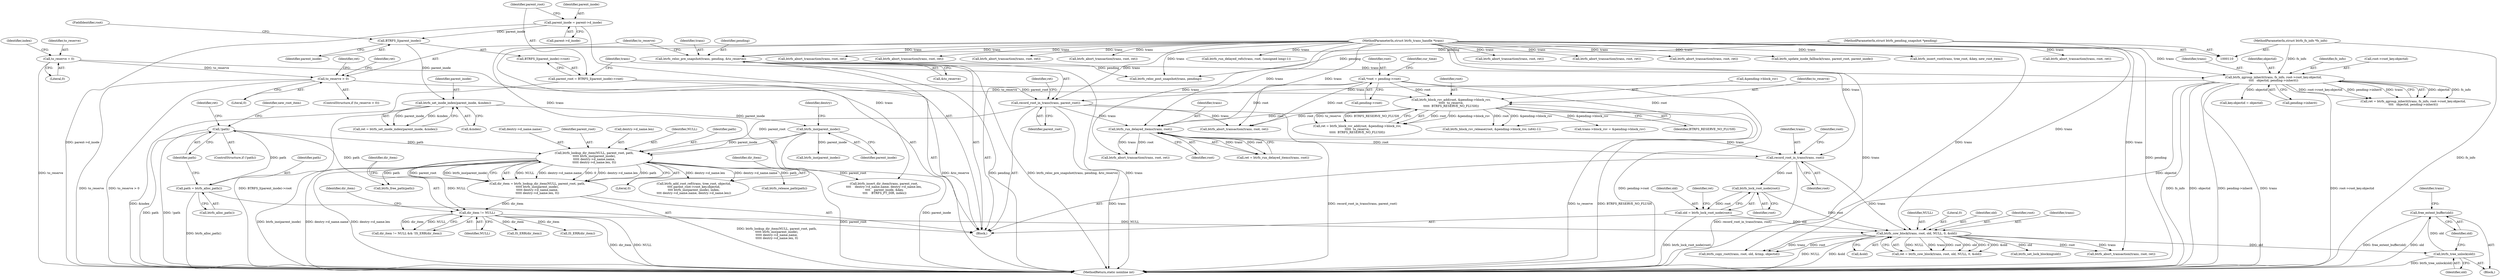 digraph "0_linux_9c52057c698fb96f8f07e7a4bcf4801a092bda89_2@API" {
"1000519" [label="(Call,free_extent_buffer(old))"];
"1000517" [label="(Call,btrfs_tree_unlock(old))"];
"1000506" [label="(Call,btrfs_cow_block(trans, root, old, NULL, 0, &old))"];
"1000383" [label="(Call,record_root_in_trans(trans, root))"];
"1000372" [label="(Call,btrfs_run_delayed_items(trans, root))"];
"1000308" [label="(Call,record_root_in_trans(trans, parent_root))"];
"1000236" [label="(Call,btrfs_qgroup_inherit(trans, fs_info, root->root_key.objectid,\n\t\t\t\t   objectid, pending->inherit))"];
"1000205" [label="(Call,btrfs_reloc_pre_snapshot(trans, pending, &to_reserve))"];
"1000111" [label="(MethodParameterIn,struct btrfs_trans_handle *trans)"];
"1000113" [label="(MethodParameterIn,struct btrfs_pending_snapshot *pending)"];
"1000112" [label="(MethodParameterIn,struct btrfs_fs_info *fs_info)"];
"1000302" [label="(Call,parent_root = BTRFS_I(parent_inode)->root)"];
"1000124" [label="(Call,*root = pending->root)"];
"1000217" [label="(Call,btrfs_block_rsv_add(root, &pending->block_rsv,\n\t\t\t\t\t  to_reserve,\n\t\t\t\t\t  BTRFS_RESERVE_NO_FLUSH))"];
"1000211" [label="(Call,to_reserve > 0)"];
"1000144" [label="(Call,to_reserve = 0)"];
"1000502" [label="(Call,btrfs_lock_root_node(root))"];
"1000500" [label="(Call,old = btrfs_lock_root_node(root))"];
"1000340" [label="(Call,dir_item != NULL)"];
"1000319" [label="(Call,dir_item = btrfs_lookup_dir_item(NULL, parent_root, path,\n\t\t\t\t\t btrfs_ino(parent_inode),\n\t\t\t\t\t dentry->d_name.name,\n\t\t\t\t\t dentry->d_name.len, 0))"];
"1000321" [label="(Call,btrfs_lookup_dir_item(NULL, parent_root, path,\n\t\t\t\t\t btrfs_ino(parent_inode),\n\t\t\t\t\t dentry->d_name.name,\n\t\t\t\t\t dentry->d_name.len, 0))"];
"1000158" [label="(Call,!path)"];
"1000154" [label="(Call,path = btrfs_alloc_path())"];
"1000325" [label="(Call,btrfs_ino(parent_inode))"];
"1000313" [label="(Call,btrfs_set_inode_index(parent_inode, &index))"];
"1000305" [label="(Call,BTRFS_I(parent_inode))"];
"1000297" [label="(Call,parent_inode = parent->d_inode)"];
"1000224" [label="(Identifier,BTRFS_RESERVE_NO_FLUSH)"];
"1000124" [label="(Call,*root = pending->root)"];
"1000385" [label="(Identifier,root)"];
"1000660" [label="(Call,btrfs_abort_transaction(trans, root, ret))"];
"1000544" [label="(Call,btrfs_abort_transaction(trans, root, ret))"];
"1000507" [label="(Identifier,trans)"];
"1000744" [label="(Call,btrfs_update_inode_fallback(trans, parent_root, parent_inode))"];
"1000257" [label="(Call,key.objectid = objectid)"];
"1000503" [label="(Identifier,root)"];
"1000567" [label="(Call,btrfs_insert_root(trans, tree_root, &key, new_root_item))"];
"1000510" [label="(Identifier,NULL)"];
"1000302" [label="(Call,parent_root = BTRFS_I(parent_inode)->root)"];
"1000213" [label="(Literal,0)"];
"1000332" [label="(Call,dentry->d_name.len)"];
"1000519" [label="(Call,free_extent_buffer(old))"];
"1000298" [label="(Identifier,parent_inode)"];
"1000312" [label="(Identifier,ret)"];
"1000297" [label="(Call,parent_inode = parent->d_inode)"];
"1000325" [label="(Call,btrfs_ino(parent_inode))"];
"1000612" [label="(Call,btrfs_abort_transaction(trans, root, ret))"];
"1000308" [label="(Call,record_root_in_trans(trans, parent_root))"];
"1000506" [label="(Call,btrfs_cow_block(trans, root, old, NULL, 0, &old))"];
"1000322" [label="(Identifier,NULL)"];
"1000339" [label="(Call,dir_item != NULL && !IS_ERR(dir_item))"];
"1000520" [label="(Identifier,old)"];
"1000596" [label="(Call,btrfs_ino(parent_inode))"];
"1000526" [label="(Call,btrfs_set_lock_blocking(old))"];
"1000299" [label="(Call,parent->d_inode)"];
"1000769" [label="(Call,btrfs_block_rsv_release(root, &pending->block_rsv, (u64)-1))"];
"1000517" [label="(Call,btrfs_tree_unlock(old))"];
"1000329" [label="(Identifier,dentry)"];
"1000324" [label="(Identifier,path)"];
"1000212" [label="(Identifier,to_reserve)"];
"1000159" [label="(Identifier,path)"];
"1000677" [label="(Call,btrfs_abort_transaction(trans, root, ret))"];
"1000140" [label="(Identifier,cur_time)"];
"1000505" [label="(Identifier,ret)"];
"1000162" [label="(Identifier,ret)"];
"1000217" [label="(Call,btrfs_block_rsv_add(root, &pending->block_rsv,\n\t\t\t\t\t  to_reserve,\n\t\t\t\t\t  BTRFS_RESERVE_NO_FLUSH))"];
"1000327" [label="(Call,dentry->d_name.name)"];
"1000157" [label="(ControlStructure,if (!path))"];
"1000341" [label="(Identifier,dir_item)"];
"1000144" [label="(Call,to_reserve = 0)"];
"1000500" [label="(Call,old = btrfs_lock_root_node(root))"];
"1000715" [label="(Call,btrfs_abort_transaction(trans, root, ret))"];
"1000345" [label="(Identifier,dir_item)"];
"1000384" [label="(Identifier,trans)"];
"1000235" [label="(Identifier,ret)"];
"1000323" [label="(Identifier,parent_root)"];
"1000245" [label="(Call,pending->inherit)"];
"1000326" [label="(Identifier,parent_inode)"];
"1000306" [label="(Identifier,parent_inode)"];
"1000530" [label="(Call,btrfs_copy_root(trans, root, old, &tmp, objectid))"];
"1000303" [label="(Identifier,parent_root)"];
"1000511" [label="(Literal,0)"];
"1000154" [label="(Call,path = btrfs_alloc_path())"];
"1000305" [label="(Call,BTRFS_I(parent_inode))"];
"1000216" [label="(Identifier,ret)"];
"1000114" [label="(Block,)"];
"1000750" [label="(Call,btrfs_abort_transaction(trans, root, ret))"];
"1000309" [label="(Identifier,trans)"];
"1000383" [label="(Call,record_root_in_trans(trans, root))"];
"1000342" [label="(Identifier,NULL)"];
"1000155" [label="(Identifier,path)"];
"1000314" [label="(Identifier,parent_inode)"];
"1000337" [label="(Literal,0)"];
"1000521" [label="(Call,btrfs_abort_transaction(trans, root, ret))"];
"1000647" [label="(Call,btrfs_abort_transaction(trans, root, ret))"];
"1000315" [label="(Call,&index)"];
"1000211" [label="(Call,to_reserve > 0)"];
"1000344" [label="(Call,IS_ERR(dir_item))"];
"1000234" [label="(Call,ret = btrfs_qgroup_inherit(trans, fs_info, root->root_key.objectid,\n\t\t\t\t   objectid, pending->inherit))"];
"1000126" [label="(Call,pending->root)"];
"1000587" [label="(Call,btrfs_add_root_ref(trans, tree_root, objectid,\n\t\t\t\t parent_root->root_key.objectid,\n\t\t\t\t btrfs_ino(parent_inode), index,\n\t\t\t\t dentry->d_name.name, dentry->d_name.len))"];
"1000374" [label="(Identifier,root)"];
"1000363" [label="(Call,btrfs_abort_transaction(trans, root, ret))"];
"1000244" [label="(Identifier,objectid)"];
"1000146" [label="(Literal,0)"];
"1000112" [label="(MethodParameterIn,struct btrfs_fs_info *fs_info)"];
"1000516" [label="(Block,)"];
"1000667" [label="(Call,btrfs_run_delayed_refs(trans, root, (unsigned long)-1))"];
"1000522" [label="(Identifier,trans)"];
"1000654" [label="(Call,btrfs_reloc_post_snapshot(trans, pending))"];
"1000518" [label="(Identifier,old)"];
"1000158" [label="(Call,!path)"];
"1000502" [label="(Call,btrfs_lock_root_node(root))"];
"1000149" [label="(Identifier,index)"];
"1000238" [label="(Identifier,fs_info)"];
"1000223" [label="(Identifier,to_reserve)"];
"1000304" [label="(Call,BTRFS_I(parent_inode)->root)"];
"1000684" [label="(Call,btrfs_insert_dir_item(trans, parent_root,\n\t\t\t\t    dentry->d_name.name, dentry->d_name.len,\n \t\t\t\t    parent_inode, &key,\n \t\t\t\t    BTRFS_FT_DIR, index))"];
"1000512" [label="(Call,&old)"];
"1000207" [label="(Identifier,pending)"];
"1000320" [label="(Identifier,dir_item)"];
"1000766" [label="(Call,btrfs_free_path(path))"];
"1000580" [label="(Call,btrfs_abort_transaction(trans, root, ret))"];
"1000378" [label="(Call,btrfs_abort_transaction(trans, root, ret))"];
"1000239" [label="(Call,root->root_key.objectid)"];
"1000156" [label="(Call,btrfs_alloc_path())"];
"1000280" [label="(Call,trans->block_rsv = &pending->block_rsv)"];
"1000321" [label="(Call,btrfs_lookup_dir_item(NULL, parent_root, path,\n\t\t\t\t\t btrfs_ino(parent_inode),\n\t\t\t\t\t dentry->d_name.name,\n\t\t\t\t\t dentry->d_name.len, 0))"];
"1000372" [label="(Call,btrfs_run_delayed_items(trans, root))"];
"1000218" [label="(Identifier,root)"];
"1000313" [label="(Call,btrfs_set_inode_index(parent_inode, &index))"];
"1000389" [label="(Identifier,root)"];
"1000210" [label="(ControlStructure,if (to_reserve > 0))"];
"1000368" [label="(Call,btrfs_release_path(path))"];
"1000509" [label="(Identifier,old)"];
"1000125" [label="(Identifier,root)"];
"1000508" [label="(Identifier,root)"];
"1000219" [label="(Call,&pending->block_rsv)"];
"1000145" [label="(Identifier,to_reserve)"];
"1000171" [label="(Identifier,new_root_item)"];
"1000311" [label="(Call,ret = btrfs_set_inode_index(parent_inode, &index))"];
"1000205" [label="(Call,btrfs_reloc_pre_snapshot(trans, pending, &to_reserve))"];
"1000236" [label="(Call,btrfs_qgroup_inherit(trans, fs_info, root->root_key.objectid,\n\t\t\t\t   objectid, pending->inherit))"];
"1000501" [label="(Identifier,old)"];
"1000781" [label="(MethodReturn,static noinline int)"];
"1000370" [label="(Call,ret = btrfs_run_delayed_items(trans, root))"];
"1000356" [label="(Call,IS_ERR(dir_item))"];
"1000111" [label="(MethodParameterIn,struct btrfs_trans_handle *trans)"];
"1000373" [label="(Identifier,trans)"];
"1000215" [label="(Call,ret = btrfs_block_rsv_add(root, &pending->block_rsv,\n\t\t\t\t\t  to_reserve,\n\t\t\t\t\t  BTRFS_RESERVE_NO_FLUSH))"];
"1000237" [label="(Identifier,trans)"];
"1000206" [label="(Identifier,trans)"];
"1000319" [label="(Call,dir_item = btrfs_lookup_dir_item(NULL, parent_root, path,\n\t\t\t\t\t btrfs_ino(parent_inode),\n\t\t\t\t\t dentry->d_name.name,\n\t\t\t\t\t dentry->d_name.len, 0))"];
"1000113" [label="(MethodParameterIn,struct btrfs_pending_snapshot *pending)"];
"1000340" [label="(Call,dir_item != NULL)"];
"1000504" [label="(Call,ret = btrfs_cow_block(trans, root, old, NULL, 0, &old))"];
"1000208" [label="(Call,&to_reserve)"];
"1000307" [label="(FieldIdentifier,root)"];
"1000310" [label="(Identifier,parent_root)"];
"1000519" -> "1000516"  [label="AST: "];
"1000519" -> "1000520"  [label="CFG: "];
"1000520" -> "1000519"  [label="AST: "];
"1000522" -> "1000519"  [label="CFG: "];
"1000519" -> "1000781"  [label="DDG: old"];
"1000519" -> "1000781"  [label="DDG: free_extent_buffer(old)"];
"1000517" -> "1000519"  [label="DDG: old"];
"1000517" -> "1000516"  [label="AST: "];
"1000517" -> "1000518"  [label="CFG: "];
"1000518" -> "1000517"  [label="AST: "];
"1000520" -> "1000517"  [label="CFG: "];
"1000517" -> "1000781"  [label="DDG: btrfs_tree_unlock(old)"];
"1000506" -> "1000517"  [label="DDG: old"];
"1000506" -> "1000504"  [label="AST: "];
"1000506" -> "1000512"  [label="CFG: "];
"1000507" -> "1000506"  [label="AST: "];
"1000508" -> "1000506"  [label="AST: "];
"1000509" -> "1000506"  [label="AST: "];
"1000510" -> "1000506"  [label="AST: "];
"1000511" -> "1000506"  [label="AST: "];
"1000512" -> "1000506"  [label="AST: "];
"1000504" -> "1000506"  [label="CFG: "];
"1000506" -> "1000781"  [label="DDG: &old"];
"1000506" -> "1000781"  [label="DDG: NULL"];
"1000506" -> "1000504"  [label="DDG: NULL"];
"1000506" -> "1000504"  [label="DDG: trans"];
"1000506" -> "1000504"  [label="DDG: root"];
"1000506" -> "1000504"  [label="DDG: old"];
"1000506" -> "1000504"  [label="DDG: 0"];
"1000506" -> "1000504"  [label="DDG: &old"];
"1000383" -> "1000506"  [label="DDG: trans"];
"1000111" -> "1000506"  [label="DDG: trans"];
"1000502" -> "1000506"  [label="DDG: root"];
"1000500" -> "1000506"  [label="DDG: old"];
"1000340" -> "1000506"  [label="DDG: NULL"];
"1000506" -> "1000521"  [label="DDG: trans"];
"1000506" -> "1000521"  [label="DDG: root"];
"1000506" -> "1000526"  [label="DDG: old"];
"1000506" -> "1000530"  [label="DDG: trans"];
"1000506" -> "1000530"  [label="DDG: root"];
"1000383" -> "1000114"  [label="AST: "];
"1000383" -> "1000385"  [label="CFG: "];
"1000384" -> "1000383"  [label="AST: "];
"1000385" -> "1000383"  [label="AST: "];
"1000389" -> "1000383"  [label="CFG: "];
"1000383" -> "1000781"  [label="DDG: record_root_in_trans(trans, root)"];
"1000372" -> "1000383"  [label="DDG: trans"];
"1000372" -> "1000383"  [label="DDG: root"];
"1000111" -> "1000383"  [label="DDG: trans"];
"1000383" -> "1000502"  [label="DDG: root"];
"1000372" -> "1000370"  [label="AST: "];
"1000372" -> "1000374"  [label="CFG: "];
"1000373" -> "1000372"  [label="AST: "];
"1000374" -> "1000372"  [label="AST: "];
"1000370" -> "1000372"  [label="CFG: "];
"1000372" -> "1000370"  [label="DDG: trans"];
"1000372" -> "1000370"  [label="DDG: root"];
"1000308" -> "1000372"  [label="DDG: trans"];
"1000111" -> "1000372"  [label="DDG: trans"];
"1000124" -> "1000372"  [label="DDG: root"];
"1000217" -> "1000372"  [label="DDG: root"];
"1000372" -> "1000378"  [label="DDG: trans"];
"1000372" -> "1000378"  [label="DDG: root"];
"1000308" -> "1000114"  [label="AST: "];
"1000308" -> "1000310"  [label="CFG: "];
"1000309" -> "1000308"  [label="AST: "];
"1000310" -> "1000308"  [label="AST: "];
"1000312" -> "1000308"  [label="CFG: "];
"1000308" -> "1000781"  [label="DDG: trans"];
"1000308" -> "1000781"  [label="DDG: record_root_in_trans(trans, parent_root)"];
"1000236" -> "1000308"  [label="DDG: trans"];
"1000111" -> "1000308"  [label="DDG: trans"];
"1000302" -> "1000308"  [label="DDG: parent_root"];
"1000308" -> "1000321"  [label="DDG: parent_root"];
"1000308" -> "1000363"  [label="DDG: trans"];
"1000236" -> "1000234"  [label="AST: "];
"1000236" -> "1000245"  [label="CFG: "];
"1000237" -> "1000236"  [label="AST: "];
"1000238" -> "1000236"  [label="AST: "];
"1000239" -> "1000236"  [label="AST: "];
"1000244" -> "1000236"  [label="AST: "];
"1000245" -> "1000236"  [label="AST: "];
"1000234" -> "1000236"  [label="CFG: "];
"1000236" -> "1000781"  [label="DDG: trans"];
"1000236" -> "1000781"  [label="DDG: root->root_key.objectid"];
"1000236" -> "1000781"  [label="DDG: fs_info"];
"1000236" -> "1000781"  [label="DDG: objectid"];
"1000236" -> "1000781"  [label="DDG: pending->inherit"];
"1000236" -> "1000234"  [label="DDG: objectid"];
"1000236" -> "1000234"  [label="DDG: fs_info"];
"1000236" -> "1000234"  [label="DDG: root->root_key.objectid"];
"1000236" -> "1000234"  [label="DDG: pending->inherit"];
"1000236" -> "1000234"  [label="DDG: trans"];
"1000205" -> "1000236"  [label="DDG: trans"];
"1000111" -> "1000236"  [label="DDG: trans"];
"1000112" -> "1000236"  [label="DDG: fs_info"];
"1000236" -> "1000257"  [label="DDG: objectid"];
"1000236" -> "1000530"  [label="DDG: objectid"];
"1000205" -> "1000114"  [label="AST: "];
"1000205" -> "1000208"  [label="CFG: "];
"1000206" -> "1000205"  [label="AST: "];
"1000207" -> "1000205"  [label="AST: "];
"1000208" -> "1000205"  [label="AST: "];
"1000212" -> "1000205"  [label="CFG: "];
"1000205" -> "1000781"  [label="DDG: trans"];
"1000205" -> "1000781"  [label="DDG: &to_reserve"];
"1000205" -> "1000781"  [label="DDG: pending"];
"1000205" -> "1000781"  [label="DDG: btrfs_reloc_pre_snapshot(trans, pending, &to_reserve)"];
"1000111" -> "1000205"  [label="DDG: trans"];
"1000113" -> "1000205"  [label="DDG: pending"];
"1000205" -> "1000654"  [label="DDG: pending"];
"1000111" -> "1000110"  [label="AST: "];
"1000111" -> "1000781"  [label="DDG: trans"];
"1000111" -> "1000363"  [label="DDG: trans"];
"1000111" -> "1000378"  [label="DDG: trans"];
"1000111" -> "1000521"  [label="DDG: trans"];
"1000111" -> "1000530"  [label="DDG: trans"];
"1000111" -> "1000544"  [label="DDG: trans"];
"1000111" -> "1000567"  [label="DDG: trans"];
"1000111" -> "1000580"  [label="DDG: trans"];
"1000111" -> "1000587"  [label="DDG: trans"];
"1000111" -> "1000612"  [label="DDG: trans"];
"1000111" -> "1000647"  [label="DDG: trans"];
"1000111" -> "1000654"  [label="DDG: trans"];
"1000111" -> "1000660"  [label="DDG: trans"];
"1000111" -> "1000667"  [label="DDG: trans"];
"1000111" -> "1000677"  [label="DDG: trans"];
"1000111" -> "1000684"  [label="DDG: trans"];
"1000111" -> "1000715"  [label="DDG: trans"];
"1000111" -> "1000744"  [label="DDG: trans"];
"1000111" -> "1000750"  [label="DDG: trans"];
"1000113" -> "1000110"  [label="AST: "];
"1000113" -> "1000781"  [label="DDG: pending"];
"1000113" -> "1000654"  [label="DDG: pending"];
"1000112" -> "1000110"  [label="AST: "];
"1000112" -> "1000781"  [label="DDG: fs_info"];
"1000302" -> "1000114"  [label="AST: "];
"1000302" -> "1000304"  [label="CFG: "];
"1000303" -> "1000302"  [label="AST: "];
"1000304" -> "1000302"  [label="AST: "];
"1000309" -> "1000302"  [label="CFG: "];
"1000302" -> "1000781"  [label="DDG: BTRFS_I(parent_inode)->root"];
"1000124" -> "1000114"  [label="AST: "];
"1000124" -> "1000126"  [label="CFG: "];
"1000125" -> "1000124"  [label="AST: "];
"1000126" -> "1000124"  [label="AST: "];
"1000140" -> "1000124"  [label="CFG: "];
"1000124" -> "1000781"  [label="DDG: pending->root"];
"1000124" -> "1000217"  [label="DDG: root"];
"1000124" -> "1000363"  [label="DDG: root"];
"1000124" -> "1000769"  [label="DDG: root"];
"1000217" -> "1000215"  [label="AST: "];
"1000217" -> "1000224"  [label="CFG: "];
"1000218" -> "1000217"  [label="AST: "];
"1000219" -> "1000217"  [label="AST: "];
"1000223" -> "1000217"  [label="AST: "];
"1000224" -> "1000217"  [label="AST: "];
"1000215" -> "1000217"  [label="CFG: "];
"1000217" -> "1000781"  [label="DDG: to_reserve"];
"1000217" -> "1000781"  [label="DDG: BTRFS_RESERVE_NO_FLUSH"];
"1000217" -> "1000215"  [label="DDG: root"];
"1000217" -> "1000215"  [label="DDG: &pending->block_rsv"];
"1000217" -> "1000215"  [label="DDG: to_reserve"];
"1000217" -> "1000215"  [label="DDG: BTRFS_RESERVE_NO_FLUSH"];
"1000211" -> "1000217"  [label="DDG: to_reserve"];
"1000217" -> "1000280"  [label="DDG: &pending->block_rsv"];
"1000217" -> "1000363"  [label="DDG: root"];
"1000217" -> "1000769"  [label="DDG: root"];
"1000217" -> "1000769"  [label="DDG: &pending->block_rsv"];
"1000211" -> "1000210"  [label="AST: "];
"1000211" -> "1000213"  [label="CFG: "];
"1000212" -> "1000211"  [label="AST: "];
"1000213" -> "1000211"  [label="AST: "];
"1000216" -> "1000211"  [label="CFG: "];
"1000235" -> "1000211"  [label="CFG: "];
"1000211" -> "1000781"  [label="DDG: to_reserve"];
"1000211" -> "1000781"  [label="DDG: to_reserve > 0"];
"1000144" -> "1000211"  [label="DDG: to_reserve"];
"1000144" -> "1000114"  [label="AST: "];
"1000144" -> "1000146"  [label="CFG: "];
"1000145" -> "1000144"  [label="AST: "];
"1000146" -> "1000144"  [label="AST: "];
"1000149" -> "1000144"  [label="CFG: "];
"1000144" -> "1000781"  [label="DDG: to_reserve"];
"1000502" -> "1000500"  [label="AST: "];
"1000502" -> "1000503"  [label="CFG: "];
"1000503" -> "1000502"  [label="AST: "];
"1000500" -> "1000502"  [label="CFG: "];
"1000502" -> "1000500"  [label="DDG: root"];
"1000500" -> "1000114"  [label="AST: "];
"1000501" -> "1000500"  [label="AST: "];
"1000505" -> "1000500"  [label="CFG: "];
"1000500" -> "1000781"  [label="DDG: btrfs_lock_root_node(root)"];
"1000340" -> "1000339"  [label="AST: "];
"1000340" -> "1000342"  [label="CFG: "];
"1000341" -> "1000340"  [label="AST: "];
"1000342" -> "1000340"  [label="AST: "];
"1000345" -> "1000340"  [label="CFG: "];
"1000339" -> "1000340"  [label="CFG: "];
"1000340" -> "1000781"  [label="DDG: NULL"];
"1000340" -> "1000781"  [label="DDG: dir_item"];
"1000340" -> "1000339"  [label="DDG: dir_item"];
"1000340" -> "1000339"  [label="DDG: NULL"];
"1000319" -> "1000340"  [label="DDG: dir_item"];
"1000321" -> "1000340"  [label="DDG: NULL"];
"1000340" -> "1000344"  [label="DDG: dir_item"];
"1000340" -> "1000356"  [label="DDG: dir_item"];
"1000319" -> "1000114"  [label="AST: "];
"1000319" -> "1000321"  [label="CFG: "];
"1000320" -> "1000319"  [label="AST: "];
"1000321" -> "1000319"  [label="AST: "];
"1000341" -> "1000319"  [label="CFG: "];
"1000319" -> "1000781"  [label="DDG: btrfs_lookup_dir_item(NULL, parent_root, path,\n\t\t\t\t\t btrfs_ino(parent_inode),\n\t\t\t\t\t dentry->d_name.name,\n\t\t\t\t\t dentry->d_name.len, 0)"];
"1000321" -> "1000319"  [label="DDG: NULL"];
"1000321" -> "1000319"  [label="DDG: dentry->d_name.name"];
"1000321" -> "1000319"  [label="DDG: 0"];
"1000321" -> "1000319"  [label="DDG: dentry->d_name.len"];
"1000321" -> "1000319"  [label="DDG: path"];
"1000321" -> "1000319"  [label="DDG: parent_root"];
"1000321" -> "1000319"  [label="DDG: btrfs_ino(parent_inode)"];
"1000321" -> "1000337"  [label="CFG: "];
"1000322" -> "1000321"  [label="AST: "];
"1000323" -> "1000321"  [label="AST: "];
"1000324" -> "1000321"  [label="AST: "];
"1000325" -> "1000321"  [label="AST: "];
"1000327" -> "1000321"  [label="AST: "];
"1000332" -> "1000321"  [label="AST: "];
"1000337" -> "1000321"  [label="AST: "];
"1000321" -> "1000781"  [label="DDG: dentry->d_name.len"];
"1000321" -> "1000781"  [label="DDG: btrfs_ino(parent_inode)"];
"1000321" -> "1000781"  [label="DDG: parent_root"];
"1000321" -> "1000781"  [label="DDG: dentry->d_name.name"];
"1000158" -> "1000321"  [label="DDG: path"];
"1000325" -> "1000321"  [label="DDG: parent_inode"];
"1000321" -> "1000368"  [label="DDG: path"];
"1000321" -> "1000587"  [label="DDG: dentry->d_name.name"];
"1000321" -> "1000587"  [label="DDG: dentry->d_name.len"];
"1000321" -> "1000684"  [label="DDG: parent_root"];
"1000321" -> "1000766"  [label="DDG: path"];
"1000158" -> "1000157"  [label="AST: "];
"1000158" -> "1000159"  [label="CFG: "];
"1000159" -> "1000158"  [label="AST: "];
"1000162" -> "1000158"  [label="CFG: "];
"1000171" -> "1000158"  [label="CFG: "];
"1000158" -> "1000781"  [label="DDG: path"];
"1000158" -> "1000781"  [label="DDG: !path"];
"1000154" -> "1000158"  [label="DDG: path"];
"1000158" -> "1000766"  [label="DDG: path"];
"1000154" -> "1000114"  [label="AST: "];
"1000154" -> "1000156"  [label="CFG: "];
"1000155" -> "1000154"  [label="AST: "];
"1000156" -> "1000154"  [label="AST: "];
"1000159" -> "1000154"  [label="CFG: "];
"1000154" -> "1000781"  [label="DDG: btrfs_alloc_path()"];
"1000325" -> "1000326"  [label="CFG: "];
"1000326" -> "1000325"  [label="AST: "];
"1000329" -> "1000325"  [label="CFG: "];
"1000325" -> "1000781"  [label="DDG: parent_inode"];
"1000313" -> "1000325"  [label="DDG: parent_inode"];
"1000325" -> "1000596"  [label="DDG: parent_inode"];
"1000313" -> "1000311"  [label="AST: "];
"1000313" -> "1000315"  [label="CFG: "];
"1000314" -> "1000313"  [label="AST: "];
"1000315" -> "1000313"  [label="AST: "];
"1000311" -> "1000313"  [label="CFG: "];
"1000313" -> "1000781"  [label="DDG: &index"];
"1000313" -> "1000311"  [label="DDG: parent_inode"];
"1000313" -> "1000311"  [label="DDG: &index"];
"1000305" -> "1000313"  [label="DDG: parent_inode"];
"1000305" -> "1000304"  [label="AST: "];
"1000305" -> "1000306"  [label="CFG: "];
"1000306" -> "1000305"  [label="AST: "];
"1000307" -> "1000305"  [label="CFG: "];
"1000297" -> "1000305"  [label="DDG: parent_inode"];
"1000297" -> "1000114"  [label="AST: "];
"1000297" -> "1000299"  [label="CFG: "];
"1000298" -> "1000297"  [label="AST: "];
"1000299" -> "1000297"  [label="AST: "];
"1000303" -> "1000297"  [label="CFG: "];
"1000297" -> "1000781"  [label="DDG: parent->d_inode"];
}
